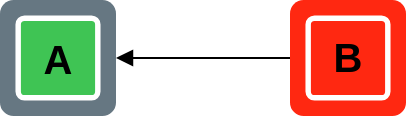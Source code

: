 <mxfile version="14.8.3" type="device"><diagram id="zT0x2EUBPOLTbzJRWMHI" name="Page-1"><mxGraphModel dx="1251" dy="661" grid="1" gridSize="10" guides="1" tooltips="1" connect="1" arrows="1" fold="1" page="1" pageScale="1" pageWidth="1169" pageHeight="827" math="0" shadow="0"><root><mxCell id="0"/><mxCell id="1" parent="0"/><mxCell id="bWsQJPo1H20G9b3dVrOj-1" value="" style="group" parent="1" vertex="1" connectable="0"><mxGeometry x="300" y="236" width="58" height="58" as="geometry"/></mxCell><mxCell id="bWsQJPo1H20G9b3dVrOj-2" value="" style="shape=image;imageAspect=0;aspect=fixed;verticalLabelPosition=bottom;verticalAlign=top;image=data:image/svg+xml,PHN2ZyB4bWxucz0iaHR0cDovL3d3dy53My5vcmcvMjAwMC9zdmciIHdpZHRoPSIxMjgiIGhlaWdodD0iMTI4IiB2aWV3Qm94PSIwIDAgMTI4IDEyOCIgZmlsbD0ibm9uZSI+JiN4YTs8cmVjdCB3aWR0aD0iMTI4IiBoZWlnaHQ9IjEyOCIgcng9IjE1IiBmaWxsPSIjRkYyODExIi8+JiN4YTs8cmVjdCB4PSIyMC4wNjY3IiB5PSIyMC4wNjY3IiB3aWR0aD0iODcuODY2NyIgaGVpZ2h0PSI4Ny44NjY3IiByeD0iNyIgZmlsbD0iI0ZGMjgxMSIgc3Ryb2tlPSJ3aGl0ZSIgc3Ryb2tlLXdpZHRoPSI2Ii8+JiN4YTs8L3N2Zz4=;" parent="bWsQJPo1H20G9b3dVrOj-1" vertex="1"><mxGeometry width="58" height="58" as="geometry"/></mxCell><mxCell id="bWsQJPo1H20G9b3dVrOj-3" value="&lt;b&gt;&lt;font style=&quot;font-size: 20px&quot;&gt;B&lt;/font&gt;&lt;/b&gt;" style="text;html=1;strokeColor=none;fillColor=none;align=center;verticalAlign=middle;whiteSpace=wrap;rounded=0;" parent="bWsQJPo1H20G9b3dVrOj-1" vertex="1"><mxGeometry x="9" y="18" width="40" height="20" as="geometry"/></mxCell><mxCell id="bWsQJPo1H20G9b3dVrOj-7" style="edgeStyle=orthogonalEdgeStyle;rounded=0;orthogonalLoop=1;jettySize=auto;html=1;endArrow=block;endFill=1;strokeWidth=1;entryX=1;entryY=0.5;entryDx=0;entryDy=0;" parent="1" source="bWsQJPo1H20G9b3dVrOj-2" target="bWsQJPo1H20G9b3dVrOj-8" edge="1"><mxGeometry x="-35" y="-356" as="geometry"><mxPoint x="213" y="265" as="targetPoint"/></mxGeometry></mxCell><mxCell id="bWsQJPo1H20G9b3dVrOj-9" value="" style="group" connectable="0" vertex="1" parent="1"><mxGeometry x="155" y="236" width="58" height="58" as="geometry"/></mxCell><mxCell id="bWsQJPo1H20G9b3dVrOj-8" value="" style="shape=image;imageAspect=0;aspect=fixed;verticalLabelPosition=bottom;verticalAlign=top;image=data:image/svg+xml,PHN2ZyB4bWxucz0iaHR0cDovL3d3dy53My5vcmcvMjAwMC9zdmciIHdpZHRoPSIxMjgiIGhlaWdodD0iMTI4IiB2aWV3Qm94PSIwIDAgMTI4IDEyOCIgZmlsbD0ibm9uZSI+JiN4YTs8cmVjdCB3aWR0aD0iMTI4IiBoZWlnaHQ9IjEyOCIgcng9IjE1IiBmaWxsPSIjNjY3NzgyIi8+JiN4YTs8cmVjdCB4PSIyMC4wNjY3IiB5PSIyMC4wNjY3IiB3aWR0aD0iODcuODY2NyIgaGVpZ2h0PSI4Ny44NjY3IiByeD0iNyIgZmlsbD0iIzNGQzQ1NCIgc3Ryb2tlPSJ3aGl0ZSIgc3Ryb2tlLXdpZHRoPSI2Ii8+JiN4YTs8L3N2Zz4=;" vertex="1" parent="bWsQJPo1H20G9b3dVrOj-9"><mxGeometry width="58" height="58" as="geometry"/></mxCell><mxCell id="bWsQJPo1H20G9b3dVrOj-6" value="&lt;b&gt;&lt;font style=&quot;font-size: 20px&quot;&gt;A&lt;/font&gt;&lt;/b&gt;" style="text;html=1;strokeColor=none;fillColor=none;align=center;verticalAlign=middle;whiteSpace=wrap;rounded=0;" parent="bWsQJPo1H20G9b3dVrOj-9" vertex="1"><mxGeometry x="9" y="19" width="40" height="20" as="geometry"/></mxCell></root></mxGraphModel></diagram></mxfile>